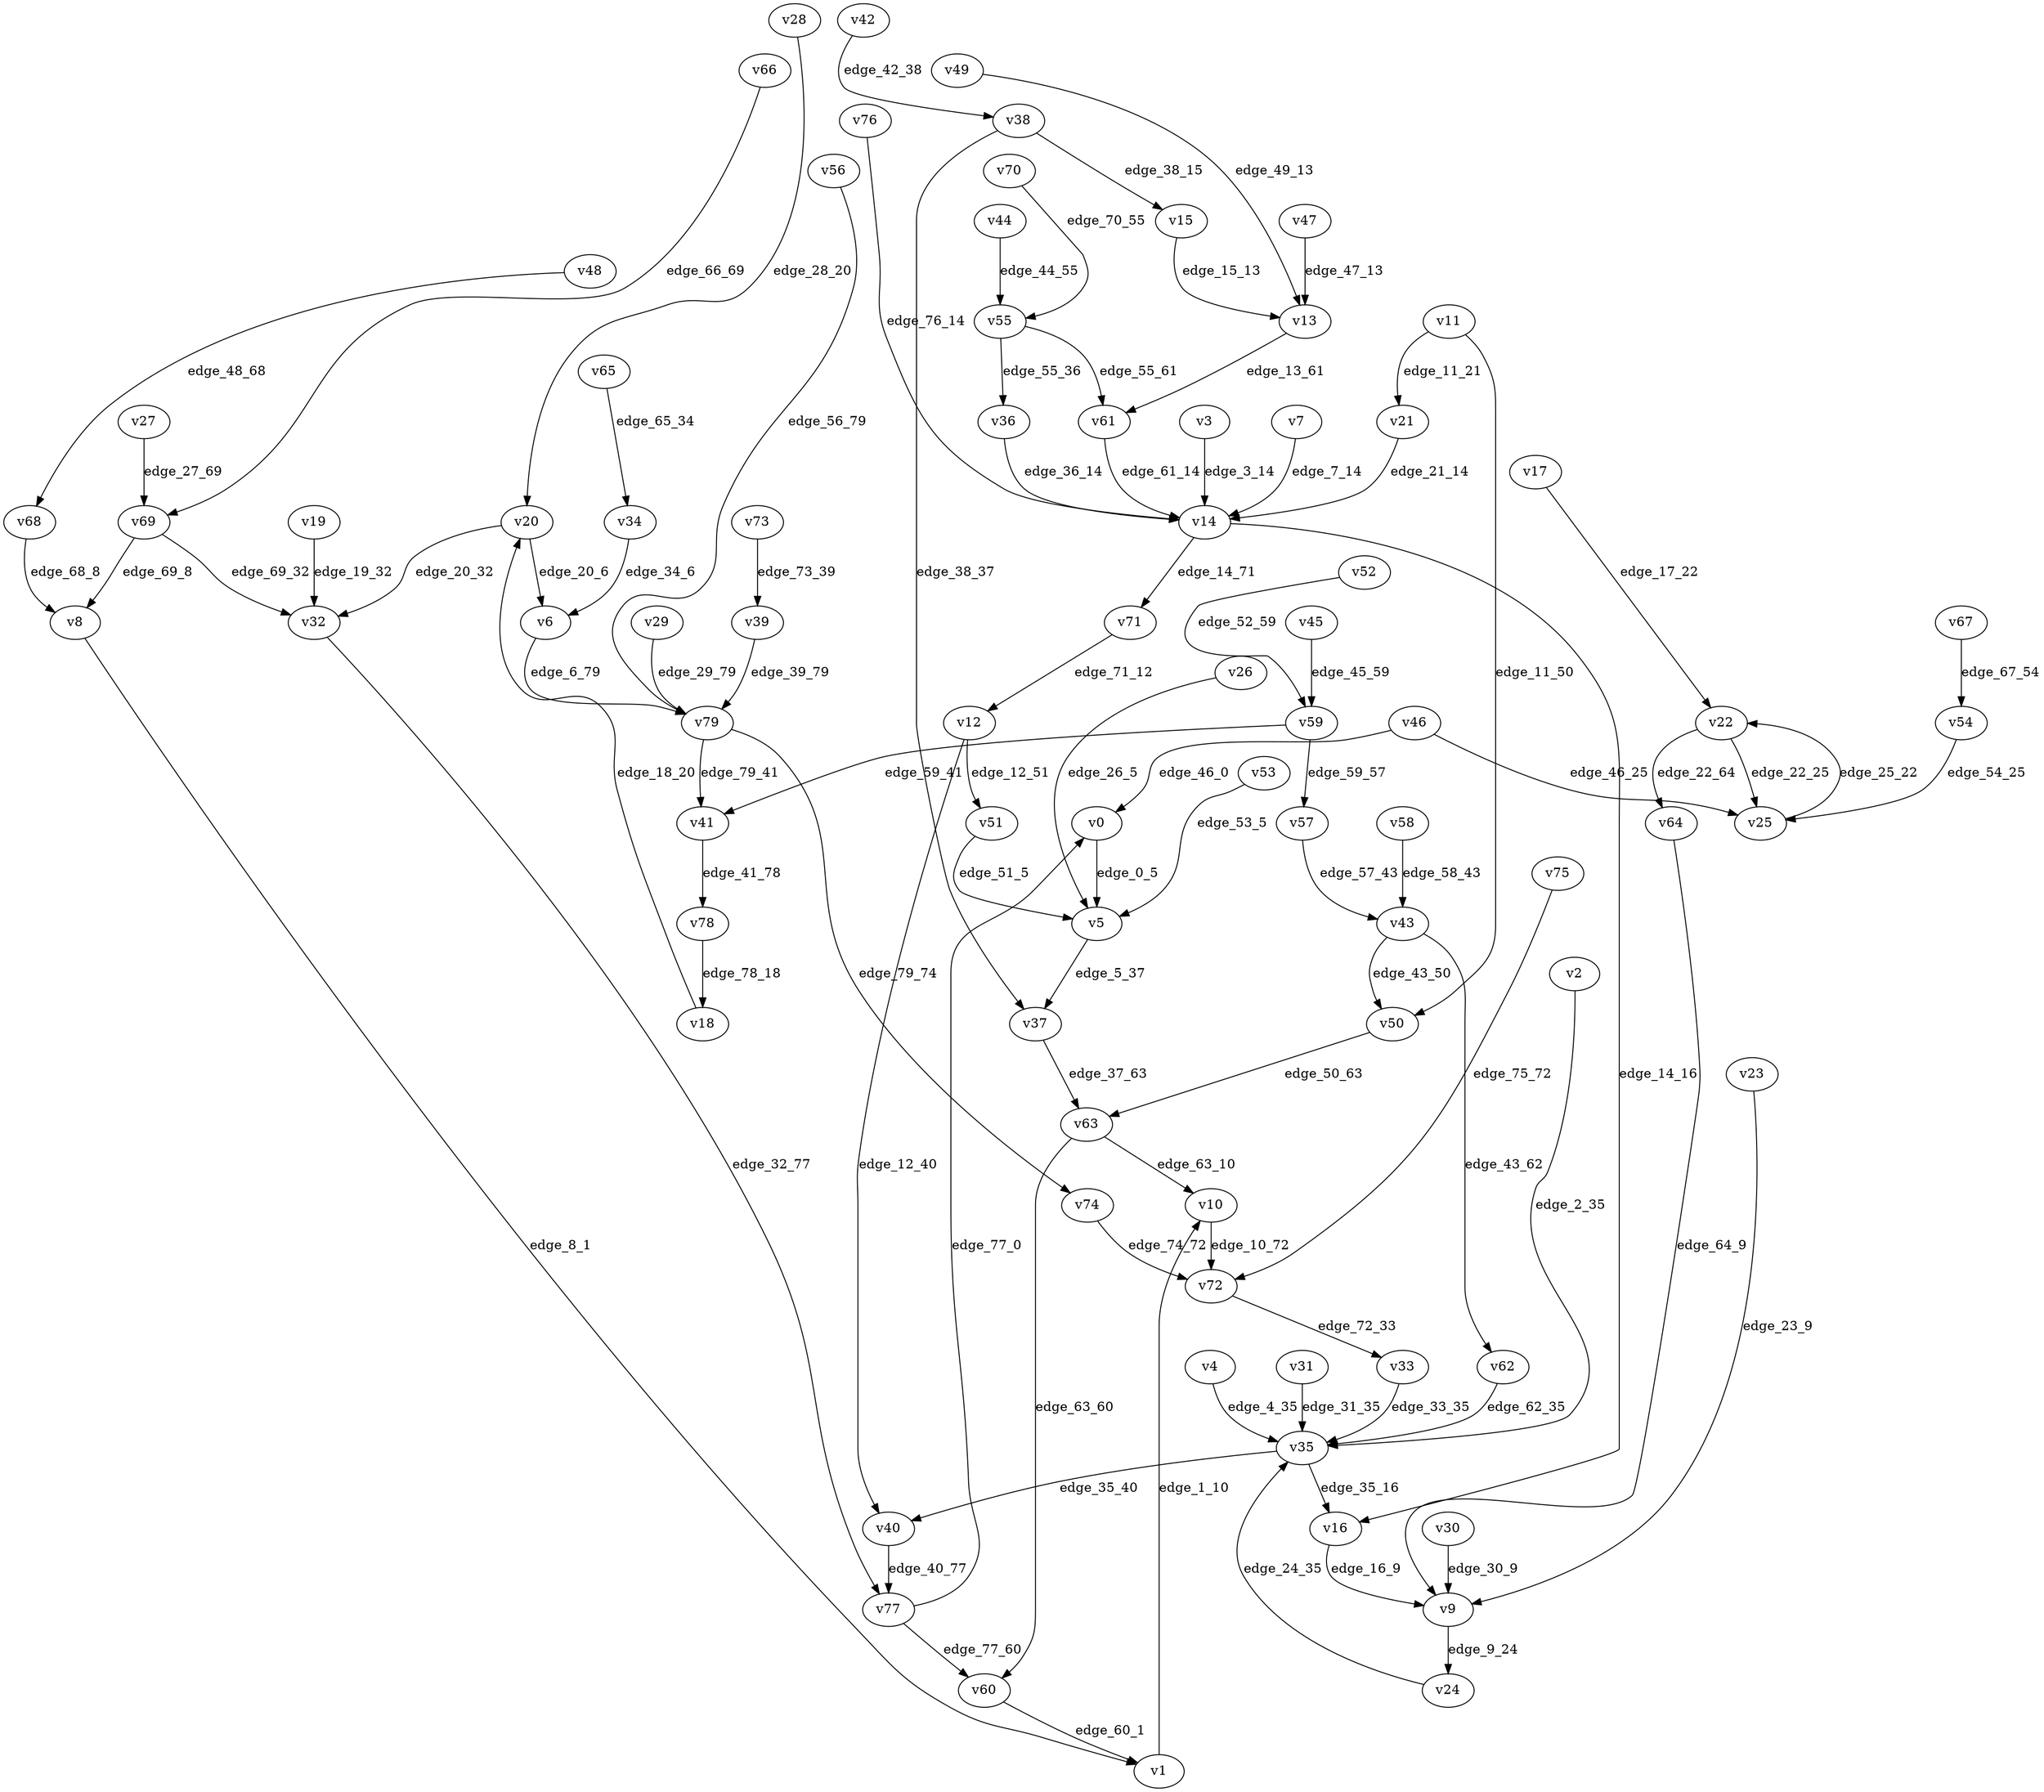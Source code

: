 digraph G {
    // Stochastic discounted game

    v0 [name="v0", player=0];
    v1 [name="v1", player=-1];
    v2 [name="v2", player=0];
    v3 [name="v3", player=1];
    v4 [name="v4", player=0];
    v5 [name="v5", player=-1];
    v6 [name="v6", player=0];
    v7 [name="v7", player=1];
    v8 [name="v8", player=1];
    v9 [name="v9", player=-1];
    v10 [name="v10", player=0];
    v11 [name="v11", player=-1];
    v12 [name="v12", player=-1];
    v13 [name="v13", player=-1];
    v14 [name="v14", player=-1];
    v15 [name="v15", player=0];
    v16 [name="v16", player=1];
    v17 [name="v17", player=0];
    v18 [name="v18", player=1];
    v19 [name="v19", player=-1];
    v20 [name="v20", player=-1];
    v21 [name="v21", player=0];
    v22 [name="v22", player=-1];
    v23 [name="v23", player=1];
    v24 [name="v24", player=0];
    v25 [name="v25", player=0];
    v26 [name="v26", player=0];
    v27 [name="v27", player=1];
    v28 [name="v28", player=1];
    v29 [name="v29", player=1];
    v30 [name="v30", player=1];
    v31 [name="v31", player=0];
    v32 [name="v32", player=0];
    v33 [name="v33", player=0];
    v34 [name="v34", player=-1];
    v35 [name="v35", player=-1];
    v36 [name="v36", player=1];
    v37 [name="v37", player=1];
    v38 [name="v38", player=-1];
    v39 [name="v39", player=1];
    v40 [name="v40", player=1];
    v41 [name="v41", player=0];
    v42 [name="v42", player=0];
    v43 [name="v43", player=-1];
    v44 [name="v44", player=1];
    v45 [name="v45", player=0];
    v46 [name="v46", player=-1];
    v47 [name="v47", player=1];
    v48 [name="v48", player=0];
    v49 [name="v49", player=1];
    v50 [name="v50", player=1];
    v51 [name="v51", player=1];
    v52 [name="v52", player=1];
    v53 [name="v53", player=0];
    v54 [name="v54", player=-1];
    v55 [name="v55", player=-1];
    v56 [name="v56", player=0];
    v57 [name="v57", player=1];
    v58 [name="v58", player=1];
    v59 [name="v59", player=-1];
    v60 [name="v60", player=1];
    v61 [name="v61", player=1];
    v62 [name="v62", player=0];
    v63 [name="v63", player=-1];
    v64 [name="v64", player=0];
    v65 [name="v65", player=0];
    v66 [name="v66", player=0];
    v67 [name="v67", player=0];
    v68 [name="v68", player=-1];
    v69 [name="v69", player=-1];
    v70 [name="v70", player=0];
    v71 [name="v71", player=0];
    v72 [name="v72", player=-1];
    v73 [name="v73", player=-1];
    v74 [name="v74", player=1];
    v75 [name="v75", player=1];
    v76 [name="v76", player=1];
    v77 [name="v77", player=-1];
    v78 [name="v78", player=-1];
    v79 [name="v79", player=-1];

    v0 -> v5 [label="edge_0_5", weight=9.259167, discount=0.439739];
    v1 -> v10 [label="edge_1_10", probability=1.000000];
    v2 -> v35 [label="edge_2_35", weight=-7.051192, discount=0.640213];
    v3 -> v14 [label="edge_3_14", weight=7.722414, discount=0.221255];
    v4 -> v35 [label="edge_4_35", weight=6.156169, discount=0.713112];
    v5 -> v37 [label="edge_5_37", probability=1.000000];
    v6 -> v79 [label="edge_6_79", weight=-5.130963, discount=0.150802];
    v7 -> v14 [label="edge_7_14", weight=3.717229, discount=0.896456];
    v8 -> v1 [label="edge_8_1", weight=-8.739444, discount=0.257905];
    v9 -> v24 [label="edge_9_24", probability=1.000000];
    v10 -> v72 [label="edge_10_72", weight=6.095964, discount=0.608320];
    v11 -> v50 [label="edge_11_50", probability=0.455269];
    v11 -> v21 [label="edge_11_21", probability=0.544731];
    v12 -> v40 [label="edge_12_40", probability=0.608411];
    v12 -> v51 [label="edge_12_51", probability=0.391589];
    v13 -> v61 [label="edge_13_61", probability=1.000000];
    v14 -> v71 [label="edge_14_71", probability=0.448588];
    v14 -> v16 [label="edge_14_16", probability=0.551412];
    v15 -> v13 [label="edge_15_13", weight=6.884832, discount=0.304173];
    v16 -> v9 [label="edge_16_9", weight=-4.834087, discount=0.858084];
    v17 -> v22 [label="edge_17_22", weight=-8.340308, discount=0.149464];
    v18 -> v20 [label="edge_18_20", weight=-0.346029, discount=0.116653];
    v19 -> v32 [label="edge_19_32", probability=1.000000];
    v20 -> v32 [label="edge_20_32", probability=0.487254];
    v20 -> v6 [label="edge_20_6", probability=0.512746];
    v21 -> v14 [label="edge_21_14", weight=-3.359580, discount=0.814759];
    v22 -> v64 [label="edge_22_64", probability=0.523594];
    v22 -> v25 [label="edge_22_25", probability=0.476406];
    v23 -> v9 [label="edge_23_9", weight=0.584665, discount=0.807910];
    v24 -> v35 [label="edge_24_35", weight=-2.017582, discount=0.503984];
    v25 -> v22 [label="edge_25_22", weight=-3.272823, discount=0.649797];
    v26 -> v5 [label="edge_26_5", weight=0.361891, discount=0.629301];
    v27 -> v69 [label="edge_27_69", weight=1.384977, discount=0.832030];
    v28 -> v20 [label="edge_28_20", weight=-9.161887, discount=0.385485];
    v29 -> v79 [label="edge_29_79", weight=3.684050, discount=0.247959];
    v30 -> v9 [label="edge_30_9", weight=9.623959, discount=0.493726];
    v31 -> v35 [label="edge_31_35", weight=9.881749, discount=0.431526];
    v32 -> v77 [label="edge_32_77", weight=-1.436773, discount=0.399918];
    v33 -> v35 [label="edge_33_35", weight=5.399020, discount=0.292260];
    v34 -> v6 [label="edge_34_6", probability=1.000000];
    v35 -> v16 [label="edge_35_16", probability=0.560136];
    v35 -> v40 [label="edge_35_40", probability=0.439864];
    v36 -> v14 [label="edge_36_14", weight=4.365822, discount=0.207594];
    v37 -> v63 [label="edge_37_63", weight=-7.652379, discount=0.149358];
    v38 -> v15 [label="edge_38_15", probability=0.450549];
    v38 -> v37 [label="edge_38_37", probability=0.549451];
    v39 -> v79 [label="edge_39_79", weight=3.640773, discount=0.540136];
    v40 -> v77 [label="edge_40_77", weight=5.468995, discount=0.601965];
    v41 -> v78 [label="edge_41_78", weight=3.019397, discount=0.610913];
    v42 -> v38 [label="edge_42_38", weight=-2.268114, discount=0.619068];
    v43 -> v50 [label="edge_43_50", probability=0.685041];
    v43 -> v62 [label="edge_43_62", probability=0.314959];
    v44 -> v55 [label="edge_44_55", weight=9.833884, discount=0.543709];
    v45 -> v59 [label="edge_45_59", weight=5.789403, discount=0.752721];
    v46 -> v25 [label="edge_46_25", probability=0.411553];
    v46 -> v0 [label="edge_46_0", probability=0.588447];
    v47 -> v13 [label="edge_47_13", weight=7.499805, discount=0.543818];
    v48 -> v68 [label="edge_48_68", weight=0.015928, discount=0.679402];
    v49 -> v13 [label="edge_49_13", weight=-4.643411, discount=0.686180];
    v50 -> v63 [label="edge_50_63", weight=0.344649, discount=0.794874];
    v51 -> v5 [label="edge_51_5", weight=-5.301208, discount=0.231633];
    v52 -> v59 [label="edge_52_59", weight=-9.732708, discount=0.820888];
    v53 -> v5 [label="edge_53_5", weight=-8.651866, discount=0.796000];
    v54 -> v25 [label="edge_54_25", probability=1.000000];
    v55 -> v61 [label="edge_55_61", probability=0.369858];
    v55 -> v36 [label="edge_55_36", probability=0.630142];
    v56 -> v79 [label="edge_56_79", weight=-2.776473, discount=0.771553];
    v57 -> v43 [label="edge_57_43", weight=4.851451, discount=0.223514];
    v58 -> v43 [label="edge_58_43", weight=8.310951, discount=0.140145];
    v59 -> v41 [label="edge_59_41", probability=0.654588];
    v59 -> v57 [label="edge_59_57", probability=0.345412];
    v60 -> v1 [label="edge_60_1", weight=-9.034314, discount=0.281466];
    v61 -> v14 [label="edge_61_14", weight=-6.142553, discount=0.808765];
    v62 -> v35 [label="edge_62_35", weight=9.674087, discount=0.679473];
    v63 -> v60 [label="edge_63_60", probability=0.540987];
    v63 -> v10 [label="edge_63_10", probability=0.459013];
    v64 -> v9 [label="edge_64_9", weight=-5.269761, discount=0.164097];
    v65 -> v34 [label="edge_65_34", weight=-3.341557, discount=0.316121];
    v66 -> v69 [label="edge_66_69", weight=-9.410388, discount=0.466728];
    v67 -> v54 [label="edge_67_54", weight=2.742797, discount=0.722336];
    v68 -> v8 [label="edge_68_8", probability=1.000000];
    v69 -> v8 [label="edge_69_8", probability=0.333507];
    v69 -> v32 [label="edge_69_32", probability=0.666493];
    v70 -> v55 [label="edge_70_55", weight=0.073458, discount=0.396668];
    v71 -> v12 [label="edge_71_12", weight=-3.803827, discount=0.206329];
    v72 -> v33 [label="edge_72_33", probability=1.000000];
    v73 -> v39 [label="edge_73_39", probability=1.000000];
    v74 -> v72 [label="edge_74_72", weight=4.125890, discount=0.700902];
    v75 -> v72 [label="edge_75_72", weight=-5.226851, discount=0.505580];
    v76 -> v14 [label="edge_76_14", weight=-6.183101, discount=0.248746];
    v77 -> v0 [label="edge_77_0", probability=0.412845];
    v77 -> v60 [label="edge_77_60", probability=0.587155];
    v78 -> v18 [label="edge_78_18", probability=1.000000];
    v79 -> v41 [label="edge_79_41", probability=0.669671];
    v79 -> v74 [label="edge_79_74", probability=0.330329];
}